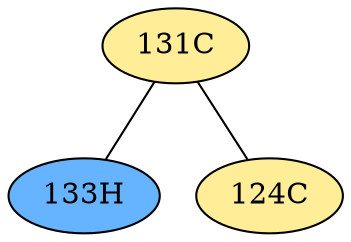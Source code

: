 // The Round Table
graph {
	"131C" [fillcolor="#FFED97" style=radial]
	"133H" [fillcolor="#66B3FF" style=radial]
	"131C" -- "133H" [penwidth=1]
	"131C" [fillcolor="#FFED97" style=radial]
	"124C" [fillcolor="#FFED97" style=radial]
	"131C" -- "124C" [penwidth=1]
}
